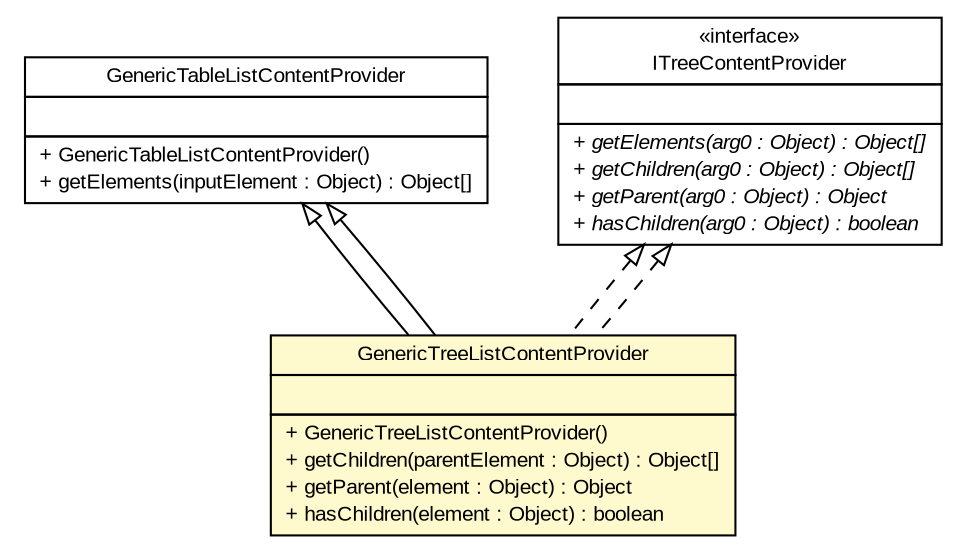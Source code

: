 #!/usr/local/bin/dot
#
# Class diagram 
# Generated by UMLGraph version R5_6-24-gf6e263 (http://www.umlgraph.org/)
#

digraph G {
	edge [fontname="arial",fontsize=10,labelfontname="arial",labelfontsize=10];
	node [fontname="arial",fontsize=10,shape=plaintext];
	nodesep=0.25;
	ranksep=0.5;
	// gov.sandia.cf.parts.viewer.editors.GenericTableListContentProvider
	c127332 [label=<<table title="gov.sandia.cf.parts.viewer.editors.GenericTableListContentProvider" border="0" cellborder="1" cellspacing="0" cellpadding="2" port="p" href="./GenericTableListContentProvider.html">
		<tr><td><table border="0" cellspacing="0" cellpadding="1">
<tr><td align="center" balign="center"> GenericTableListContentProvider </td></tr>
		</table></td></tr>
		<tr><td><table border="0" cellspacing="0" cellpadding="1">
<tr><td align="left" balign="left">  </td></tr>
		</table></td></tr>
		<tr><td><table border="0" cellspacing="0" cellpadding="1">
<tr><td align="left" balign="left"> + GenericTableListContentProvider() </td></tr>
<tr><td align="left" balign="left"> + getElements(inputElement : Object) : Object[] </td></tr>
		</table></td></tr>
		</table>>, URL="./GenericTableListContentProvider.html", fontname="arial", fontcolor="black", fontsize=10.0];
	// gov.sandia.cf.parts.viewer.editors.GenericTreeListContentProvider
	c127335 [label=<<table title="gov.sandia.cf.parts.viewer.editors.GenericTreeListContentProvider" border="0" cellborder="1" cellspacing="0" cellpadding="2" port="p" bgcolor="lemonChiffon" href="./GenericTreeListContentProvider.html">
		<tr><td><table border="0" cellspacing="0" cellpadding="1">
<tr><td align="center" balign="center"> GenericTreeListContentProvider </td></tr>
		</table></td></tr>
		<tr><td><table border="0" cellspacing="0" cellpadding="1">
<tr><td align="left" balign="left">  </td></tr>
		</table></td></tr>
		<tr><td><table border="0" cellspacing="0" cellpadding="1">
<tr><td align="left" balign="left"> + GenericTreeListContentProvider() </td></tr>
<tr><td align="left" balign="left"> + getChildren(parentElement : Object) : Object[] </td></tr>
<tr><td align="left" balign="left"> + getParent(element : Object) : Object </td></tr>
<tr><td align="left" balign="left"> + hasChildren(element : Object) : boolean </td></tr>
		</table></td></tr>
		</table>>, URL="./GenericTreeListContentProvider.html", fontname="arial", fontcolor="black", fontsize=10.0];
	//gov.sandia.cf.parts.viewer.editors.GenericTreeListContentProvider extends gov.sandia.cf.parts.viewer.editors.GenericTableListContentProvider
	c127332:p -> c127335:p [dir=back,arrowtail=empty];
	//gov.sandia.cf.parts.viewer.editors.GenericTreeListContentProvider implements org.eclipse.jface.viewers.ITreeContentProvider
	c127413:p -> c127335:p [dir=back,arrowtail=empty,style=dashed];
	//gov.sandia.cf.parts.viewer.editors.GenericTreeListContentProvider extends gov.sandia.cf.parts.viewer.editors.GenericTableListContentProvider
	c127332:p -> c127335:p [dir=back,arrowtail=empty];
	//gov.sandia.cf.parts.viewer.editors.GenericTreeListContentProvider implements org.eclipse.jface.viewers.ITreeContentProvider
	c127413:p -> c127335:p [dir=back,arrowtail=empty,style=dashed];
	// org.eclipse.jface.viewers.ITreeContentProvider
	c127413 [label=<<table title="org.eclipse.jface.viewers.ITreeContentProvider" border="0" cellborder="1" cellspacing="0" cellpadding="2" port="p" href="http://java.sun.com/j2se/1.4.2/docs/api/org/eclipse/jface/viewers/ITreeContentProvider.html">
		<tr><td><table border="0" cellspacing="0" cellpadding="1">
<tr><td align="center" balign="center"> &#171;interface&#187; </td></tr>
<tr><td align="center" balign="center"> ITreeContentProvider </td></tr>
		</table></td></tr>
		<tr><td><table border="0" cellspacing="0" cellpadding="1">
<tr><td align="left" balign="left">  </td></tr>
		</table></td></tr>
		<tr><td><table border="0" cellspacing="0" cellpadding="1">
<tr><td align="left" balign="left"><font face="arial italic" point-size="10.0"> + getElements(arg0 : Object) : Object[] </font></td></tr>
<tr><td align="left" balign="left"><font face="arial italic" point-size="10.0"> + getChildren(arg0 : Object) : Object[] </font></td></tr>
<tr><td align="left" balign="left"><font face="arial italic" point-size="10.0"> + getParent(arg0 : Object) : Object </font></td></tr>
<tr><td align="left" balign="left"><font face="arial italic" point-size="10.0"> + hasChildren(arg0 : Object) : boolean </font></td></tr>
		</table></td></tr>
		</table>>, URL="http://java.sun.com/j2se/1.4.2/docs/api/org/eclipse/jface/viewers/ITreeContentProvider.html", fontname="arial", fontcolor="black", fontsize=10.0];
}

